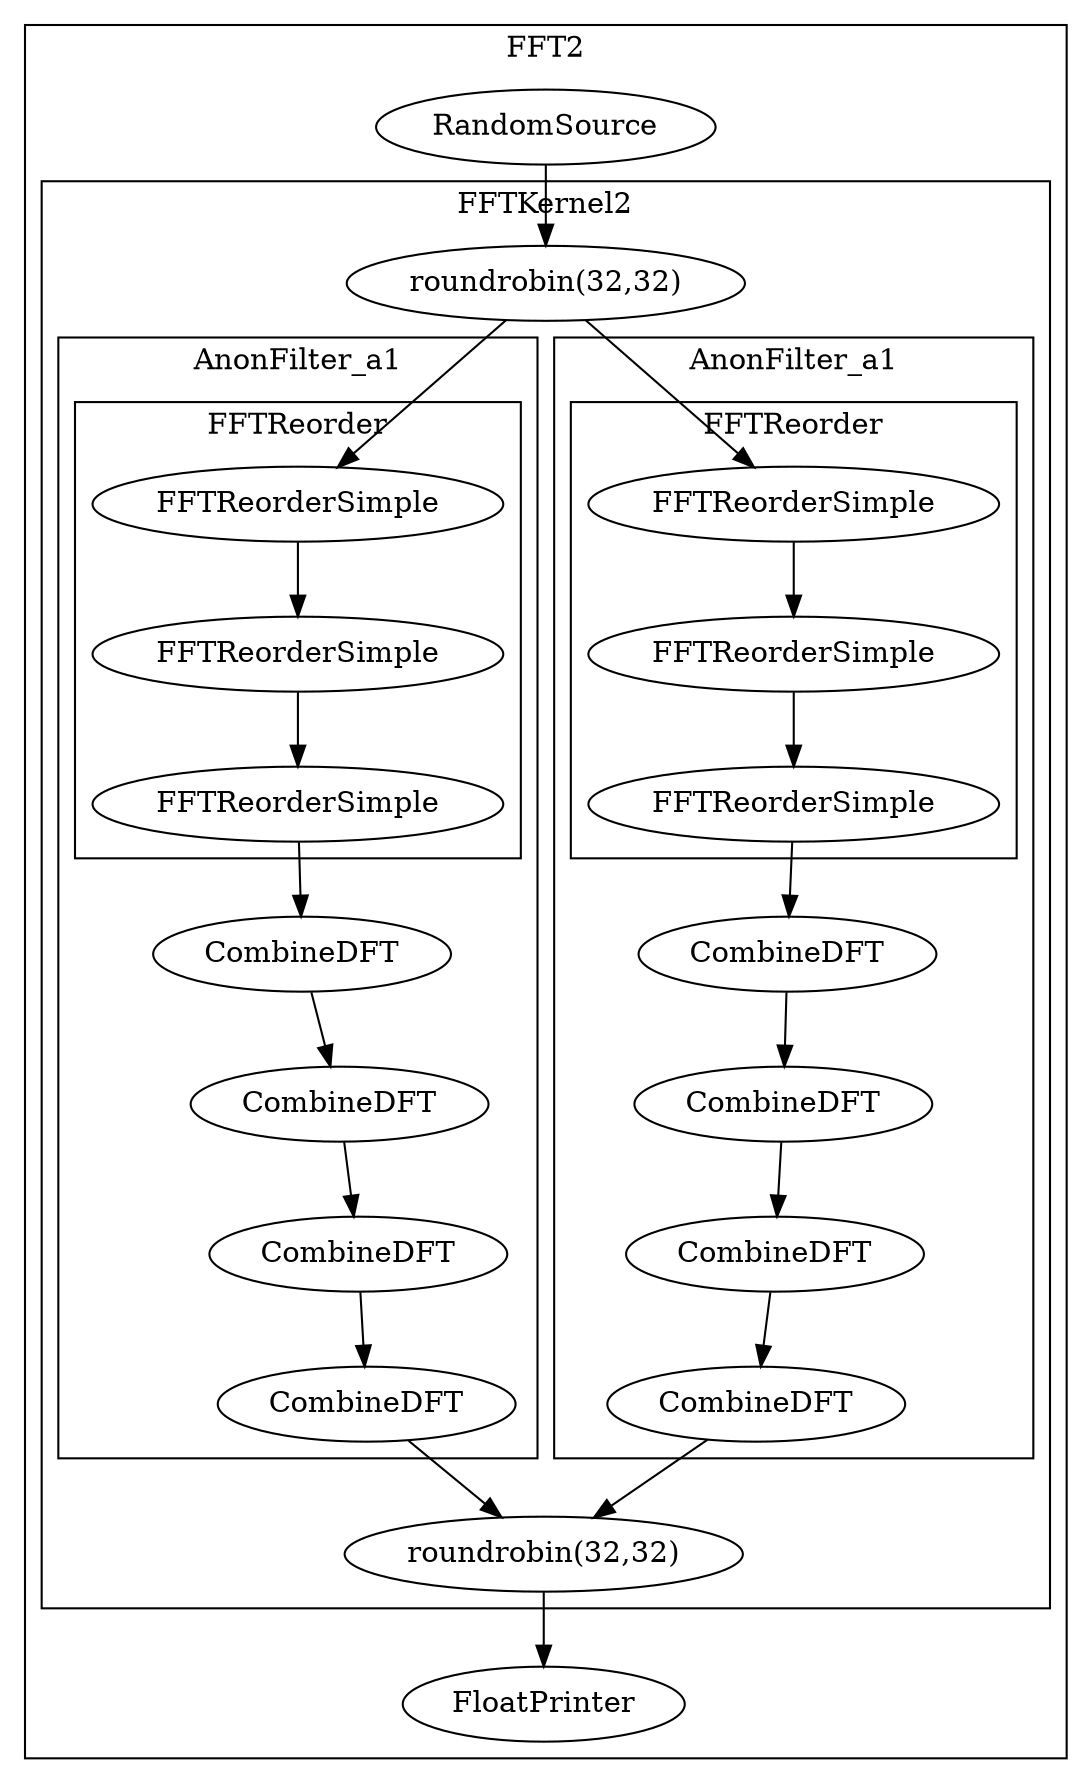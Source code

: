 digraph streamit {
subgraph cluster_node1 {
 label="FFT2";
node2 [ label="RandomSource" ]
subgraph cluster_node3 {
 label="FFTKernel2";
node4 [ label="roundrobin(32,32)" ]
node5 [ label="roundrobin(32,32)" ]
subgraph cluster_node6 {
 label="AnonFilter_a1";
subgraph cluster_node7 {
 label="FFTReorder";
node8 [ label="FFTReorderSimple" ]
node9 [ label="FFTReorderSimple" ]
node8 -> node9
node10 [ label="FFTReorderSimple" ]
node9 -> node10
}
node11 [ label="CombineDFT" ]
node10 -> node11
node12 [ label="CombineDFT" ]
node11 -> node12
node13 [ label="CombineDFT" ]
node12 -> node13
node14 [ label="CombineDFT" ]
node13 -> node14
}
node4 -> node8
node14 -> node5
subgraph cluster_node15 {
 label="AnonFilter_a1";
subgraph cluster_node16 {
 label="FFTReorder";
node17 [ label="FFTReorderSimple" ]
node18 [ label="FFTReorderSimple" ]
node17 -> node18
node19 [ label="FFTReorderSimple" ]
node18 -> node19
}
node20 [ label="CombineDFT" ]
node19 -> node20
node21 [ label="CombineDFT" ]
node20 -> node21
node22 [ label="CombineDFT" ]
node21 -> node22
node23 [ label="CombineDFT" ]
node22 -> node23
}
node4 -> node17
node23 -> node5
}
node2 -> node4
node24 [ label="FloatPrinter" ]
node5 -> node24
}
}
